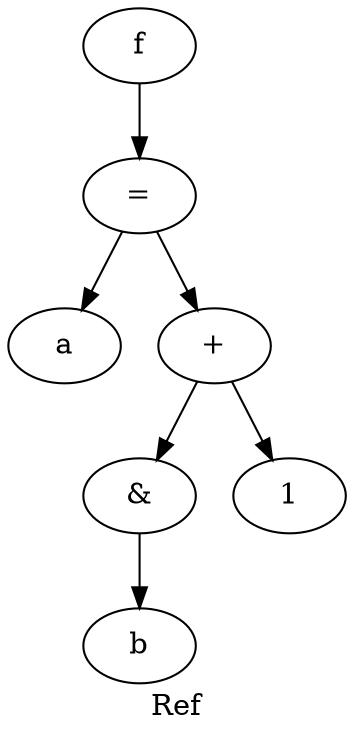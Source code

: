 digraph {
label="Ref";
x5598e3231d70 -> x5598e3231c90
x5598e3231c90 -> x5598e3231810
x5598e3231c90 -> x5598e3231c20
x5598e3231c20 -> x5598e3231a60
x5598e3231c20 -> x5598e3231b40
x5598e3231a60 -> x5598e32319f0
x5598e3231d70 [label="f"];
x5598e3231c90 [label="="];
x5598e3231810 [label="a"];
x5598e3231c20 [label="+"];
x5598e3231a60 [label="&"];
x5598e32319f0 [label="b"];
x5598e3231b40 [label="1"];
}
